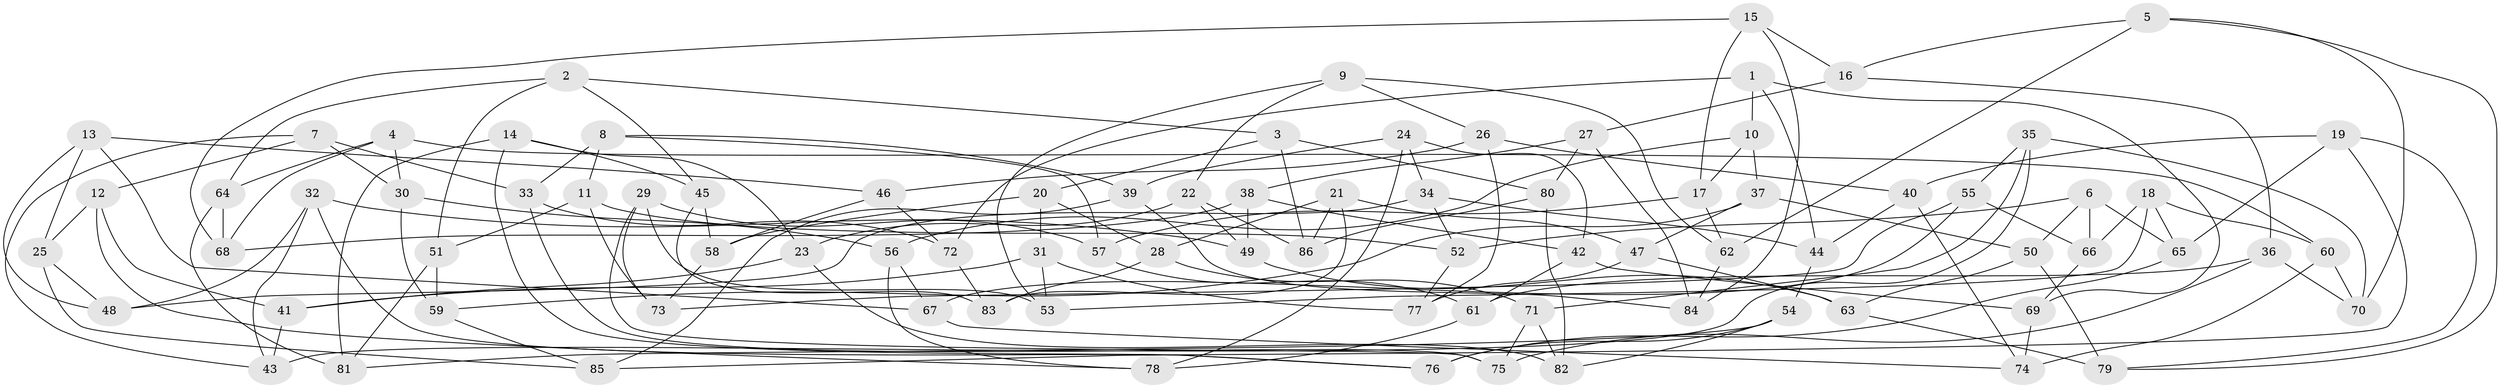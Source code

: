 // Generated by graph-tools (version 1.1) at 2025/37/03/09/25 02:37:53]
// undirected, 86 vertices, 172 edges
graph export_dot {
graph [start="1"]
  node [color=gray90,style=filled];
  1;
  2;
  3;
  4;
  5;
  6;
  7;
  8;
  9;
  10;
  11;
  12;
  13;
  14;
  15;
  16;
  17;
  18;
  19;
  20;
  21;
  22;
  23;
  24;
  25;
  26;
  27;
  28;
  29;
  30;
  31;
  32;
  33;
  34;
  35;
  36;
  37;
  38;
  39;
  40;
  41;
  42;
  43;
  44;
  45;
  46;
  47;
  48;
  49;
  50;
  51;
  52;
  53;
  54;
  55;
  56;
  57;
  58;
  59;
  60;
  61;
  62;
  63;
  64;
  65;
  66;
  67;
  68;
  69;
  70;
  71;
  72;
  73;
  74;
  75;
  76;
  77;
  78;
  79;
  80;
  81;
  82;
  83;
  84;
  85;
  86;
  1 -- 69;
  1 -- 44;
  1 -- 10;
  1 -- 72;
  2 -- 3;
  2 -- 51;
  2 -- 45;
  2 -- 64;
  3 -- 86;
  3 -- 20;
  3 -- 80;
  4 -- 64;
  4 -- 68;
  4 -- 60;
  4 -- 30;
  5 -- 62;
  5 -- 79;
  5 -- 70;
  5 -- 16;
  6 -- 50;
  6 -- 65;
  6 -- 66;
  6 -- 52;
  7 -- 43;
  7 -- 30;
  7 -- 33;
  7 -- 12;
  8 -- 39;
  8 -- 57;
  8 -- 11;
  8 -- 33;
  9 -- 53;
  9 -- 62;
  9 -- 22;
  9 -- 26;
  10 -- 17;
  10 -- 56;
  10 -- 37;
  11 -- 73;
  11 -- 52;
  11 -- 51;
  12 -- 25;
  12 -- 78;
  12 -- 41;
  13 -- 46;
  13 -- 48;
  13 -- 25;
  13 -- 67;
  14 -- 76;
  14 -- 81;
  14 -- 45;
  14 -- 23;
  15 -- 68;
  15 -- 16;
  15 -- 17;
  15 -- 84;
  16 -- 27;
  16 -- 36;
  17 -- 62;
  17 -- 57;
  18 -- 66;
  18 -- 60;
  18 -- 65;
  18 -- 53;
  19 -- 79;
  19 -- 85;
  19 -- 40;
  19 -- 65;
  20 -- 58;
  20 -- 31;
  20 -- 28;
  21 -- 86;
  21 -- 83;
  21 -- 47;
  21 -- 28;
  22 -- 23;
  22 -- 86;
  22 -- 49;
  23 -- 41;
  23 -- 82;
  24 -- 78;
  24 -- 34;
  24 -- 39;
  24 -- 42;
  25 -- 48;
  25 -- 85;
  26 -- 46;
  26 -- 77;
  26 -- 40;
  27 -- 80;
  27 -- 84;
  27 -- 38;
  28 -- 71;
  28 -- 83;
  29 -- 53;
  29 -- 57;
  29 -- 73;
  29 -- 75;
  30 -- 59;
  30 -- 56;
  31 -- 77;
  31 -- 41;
  31 -- 53;
  32 -- 43;
  32 -- 76;
  32 -- 48;
  32 -- 49;
  33 -- 75;
  33 -- 72;
  34 -- 48;
  34 -- 52;
  34 -- 44;
  35 -- 55;
  35 -- 43;
  35 -- 71;
  35 -- 70;
  36 -- 61;
  36 -- 75;
  36 -- 70;
  37 -- 50;
  37 -- 47;
  37 -- 59;
  38 -- 68;
  38 -- 42;
  38 -- 49;
  39 -- 84;
  39 -- 85;
  40 -- 44;
  40 -- 74;
  41 -- 43;
  42 -- 61;
  42 -- 69;
  44 -- 54;
  45 -- 58;
  45 -- 83;
  46 -- 58;
  46 -- 72;
  47 -- 77;
  47 -- 63;
  49 -- 63;
  50 -- 63;
  50 -- 79;
  51 -- 81;
  51 -- 59;
  52 -- 77;
  54 -- 76;
  54 -- 81;
  54 -- 82;
  55 -- 67;
  55 -- 73;
  55 -- 66;
  56 -- 78;
  56 -- 67;
  57 -- 61;
  58 -- 73;
  59 -- 85;
  60 -- 74;
  60 -- 70;
  61 -- 78;
  62 -- 84;
  63 -- 79;
  64 -- 68;
  64 -- 81;
  65 -- 76;
  66 -- 69;
  67 -- 74;
  69 -- 74;
  71 -- 75;
  71 -- 82;
  72 -- 83;
  80 -- 82;
  80 -- 86;
}
